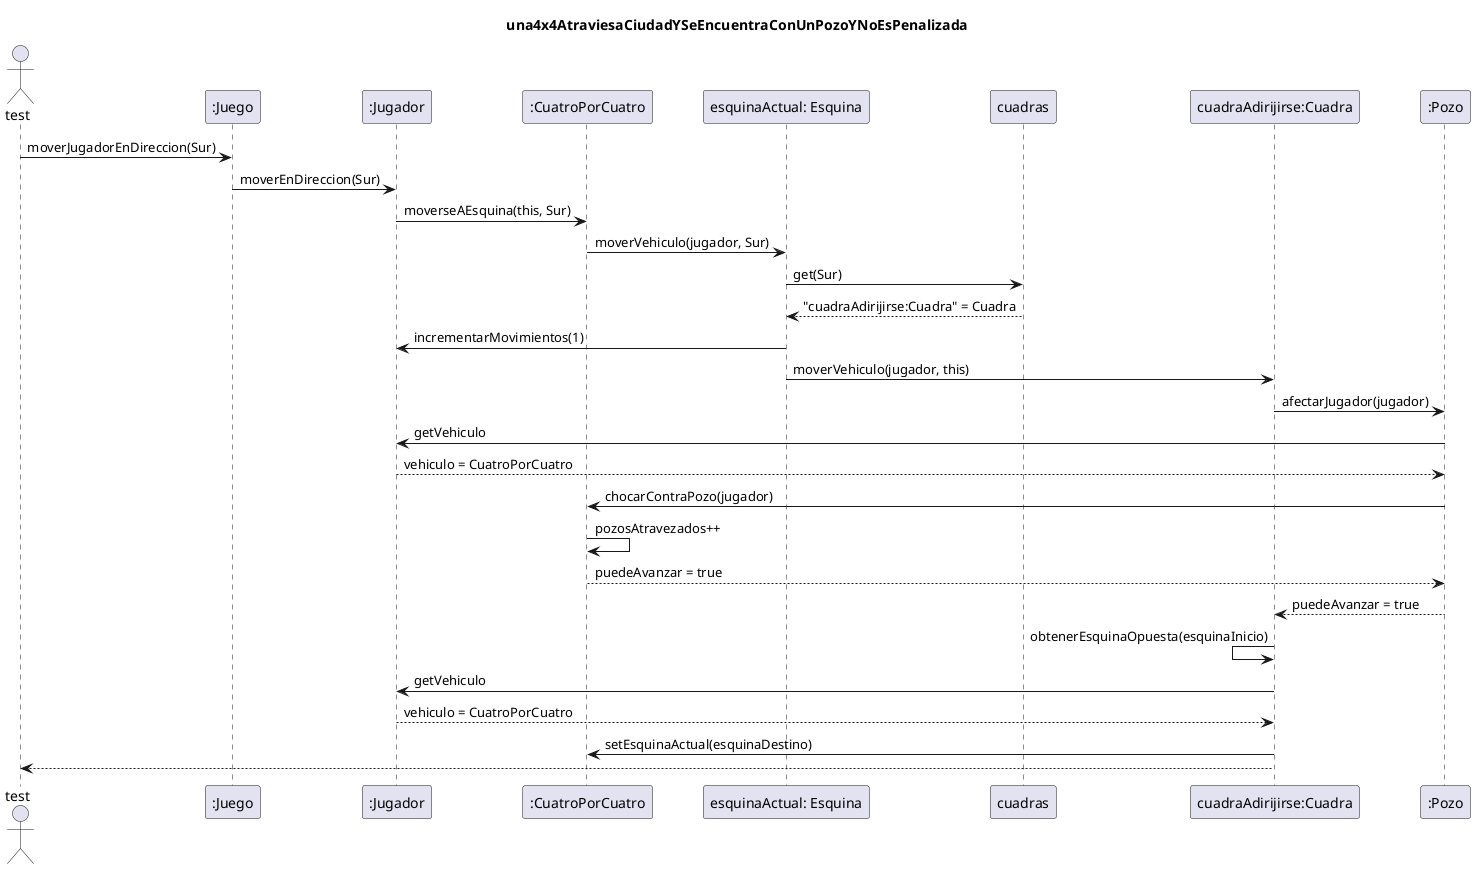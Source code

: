 @startuml
title: una4x4AtraviesaCiudadYSeEncuentraConUnPozoYNoEsPenalizada
Actor test
test -> ":Juego" : moverJugadorEnDireccion(Sur)
":Juego" -> ":Jugador" : moverEnDireccion(Sur)
":Jugador" -> ":CuatroPorCuatro" : moverseAEsquina(this, Sur)
":CuatroPorCuatro" -> "esquinaActual: Esquina" : moverVehiculo(jugador, Sur)
"esquinaActual: Esquina" -> cuadras : get(Sur)
"esquinaActual: Esquina" <-- cuadras : "cuadraAdirijirse:Cuadra" = Cuadra
"esquinaActual: Esquina" -> ":Jugador" : incrementarMovimientos(1)
"esquinaActual: Esquina" -> "cuadraAdirijirse:Cuadra" : moverVehiculo(jugador, this)
"cuadraAdirijirse:Cuadra" -> ":Pozo"  : afectarJugador(jugador)
":Pozo"  -> ":Jugador" : getVehiculo
":Pozo"  <-- ":Jugador" : vehiculo = CuatroPorCuatro
":Pozo"  -> ":CuatroPorCuatro" : chocarContraPozo(jugador)
":CuatroPorCuatro" -> ":CuatroPorCuatro" : pozosAtravezados++
":Pozo"  <-- ":CuatroPorCuatro" : puedeAvanzar = true
"cuadraAdirijirse:Cuadra" <-- ":Pozo"  : puedeAvanzar = true
"cuadraAdirijirse:Cuadra" <- "cuadraAdirijirse:Cuadra" : obtenerEsquinaOpuesta(esquinaInicio)
"cuadraAdirijirse:Cuadra" -> ":Jugador" : getVehiculo
"cuadraAdirijirse:Cuadra" <-- ":Jugador" : vehiculo = CuatroPorCuatro
"cuadraAdirijirse:Cuadra" -> ":CuatroPorCuatro" : setEsquinaActual(esquinaDestino)
test <-- "cuadraAdirijirse:Cuadra"
@enduml